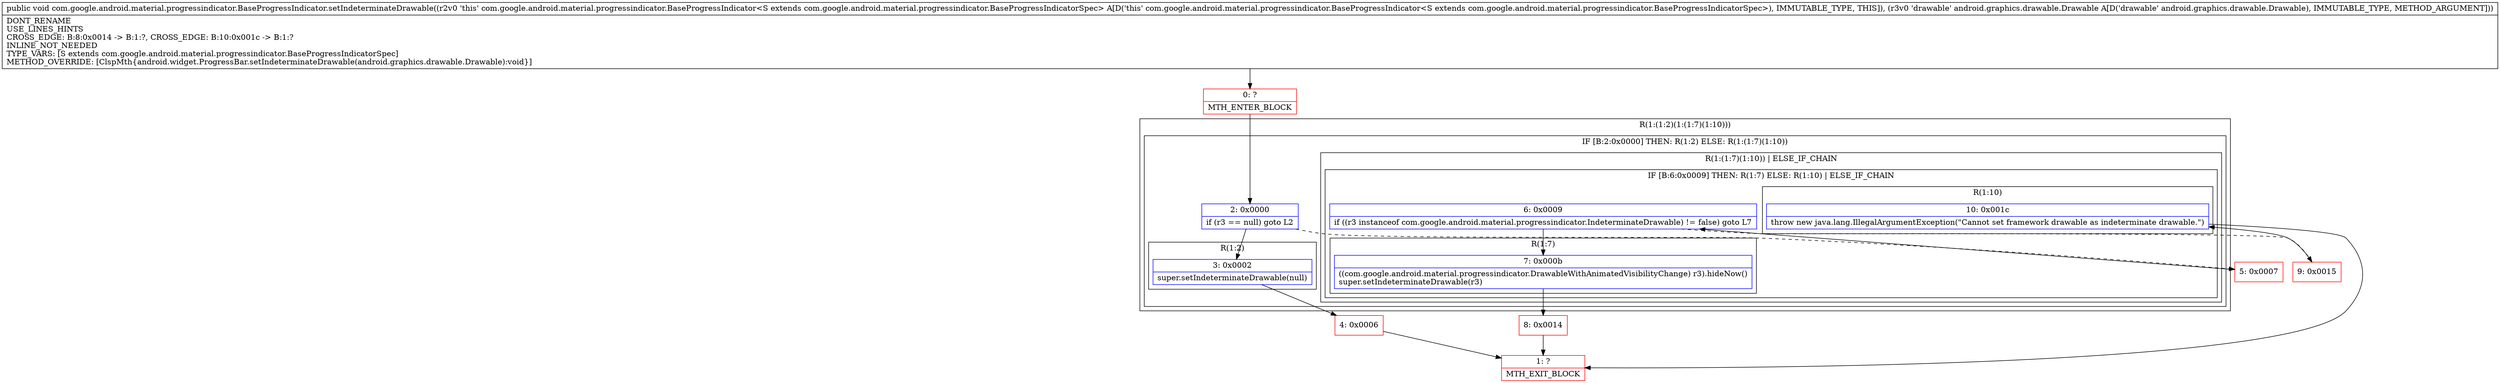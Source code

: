 digraph "CFG forcom.google.android.material.progressindicator.BaseProgressIndicator.setIndeterminateDrawable(Landroid\/graphics\/drawable\/Drawable;)V" {
subgraph cluster_Region_1630086353 {
label = "R(1:(1:2)(1:(1:7)(1:10)))";
node [shape=record,color=blue];
subgraph cluster_IfRegion_2090977847 {
label = "IF [B:2:0x0000] THEN: R(1:2) ELSE: R(1:(1:7)(1:10))";
node [shape=record,color=blue];
Node_2 [shape=record,label="{2\:\ 0x0000|if (r3 == null) goto L2\l}"];
subgraph cluster_Region_2104294632 {
label = "R(1:2)";
node [shape=record,color=blue];
Node_3 [shape=record,label="{3\:\ 0x0002|super.setIndeterminateDrawable(null)\l}"];
}
subgraph cluster_Region_400463754 {
label = "R(1:(1:7)(1:10)) | ELSE_IF_CHAIN\l";
node [shape=record,color=blue];
subgraph cluster_IfRegion_1073292812 {
label = "IF [B:6:0x0009] THEN: R(1:7) ELSE: R(1:10) | ELSE_IF_CHAIN\l";
node [shape=record,color=blue];
Node_6 [shape=record,label="{6\:\ 0x0009|if ((r3 instanceof com.google.android.material.progressindicator.IndeterminateDrawable) != false) goto L7\l}"];
subgraph cluster_Region_1308341174 {
label = "R(1:7)";
node [shape=record,color=blue];
Node_7 [shape=record,label="{7\:\ 0x000b|((com.google.android.material.progressindicator.DrawableWithAnimatedVisibilityChange) r3).hideNow()\lsuper.setIndeterminateDrawable(r3)\l}"];
}
subgraph cluster_Region_1474989405 {
label = "R(1:10)";
node [shape=record,color=blue];
Node_10 [shape=record,label="{10\:\ 0x001c|throw new java.lang.IllegalArgumentException(\"Cannot set framework drawable as indeterminate drawable.\")\l}"];
}
}
}
}
}
Node_0 [shape=record,color=red,label="{0\:\ ?|MTH_ENTER_BLOCK\l}"];
Node_4 [shape=record,color=red,label="{4\:\ 0x0006}"];
Node_1 [shape=record,color=red,label="{1\:\ ?|MTH_EXIT_BLOCK\l}"];
Node_5 [shape=record,color=red,label="{5\:\ 0x0007}"];
Node_8 [shape=record,color=red,label="{8\:\ 0x0014}"];
Node_9 [shape=record,color=red,label="{9\:\ 0x0015}"];
MethodNode[shape=record,label="{public void com.google.android.material.progressindicator.BaseProgressIndicator.setIndeterminateDrawable((r2v0 'this' com.google.android.material.progressindicator.BaseProgressIndicator\<S extends com.google.android.material.progressindicator.BaseProgressIndicatorSpec\> A[D('this' com.google.android.material.progressindicator.BaseProgressIndicator\<S extends com.google.android.material.progressindicator.BaseProgressIndicatorSpec\>), IMMUTABLE_TYPE, THIS]), (r3v0 'drawable' android.graphics.drawable.Drawable A[D('drawable' android.graphics.drawable.Drawable), IMMUTABLE_TYPE, METHOD_ARGUMENT]))  | DONT_RENAME\lUSE_LINES_HINTS\lCROSS_EDGE: B:8:0x0014 \-\> B:1:?, CROSS_EDGE: B:10:0x001c \-\> B:1:?\lINLINE_NOT_NEEDED\lTYPE_VARS: [S extends com.google.android.material.progressindicator.BaseProgressIndicatorSpec]\lMETHOD_OVERRIDE: [ClspMth\{android.widget.ProgressBar.setIndeterminateDrawable(android.graphics.drawable.Drawable):void\}]\l}"];
MethodNode -> Node_0;Node_2 -> Node_3;
Node_2 -> Node_5[style=dashed];
Node_3 -> Node_4;
Node_6 -> Node_7;
Node_6 -> Node_9[style=dashed];
Node_7 -> Node_8;
Node_10 -> Node_1;
Node_0 -> Node_2;
Node_4 -> Node_1;
Node_5 -> Node_6;
Node_8 -> Node_1;
Node_9 -> Node_10;
}

